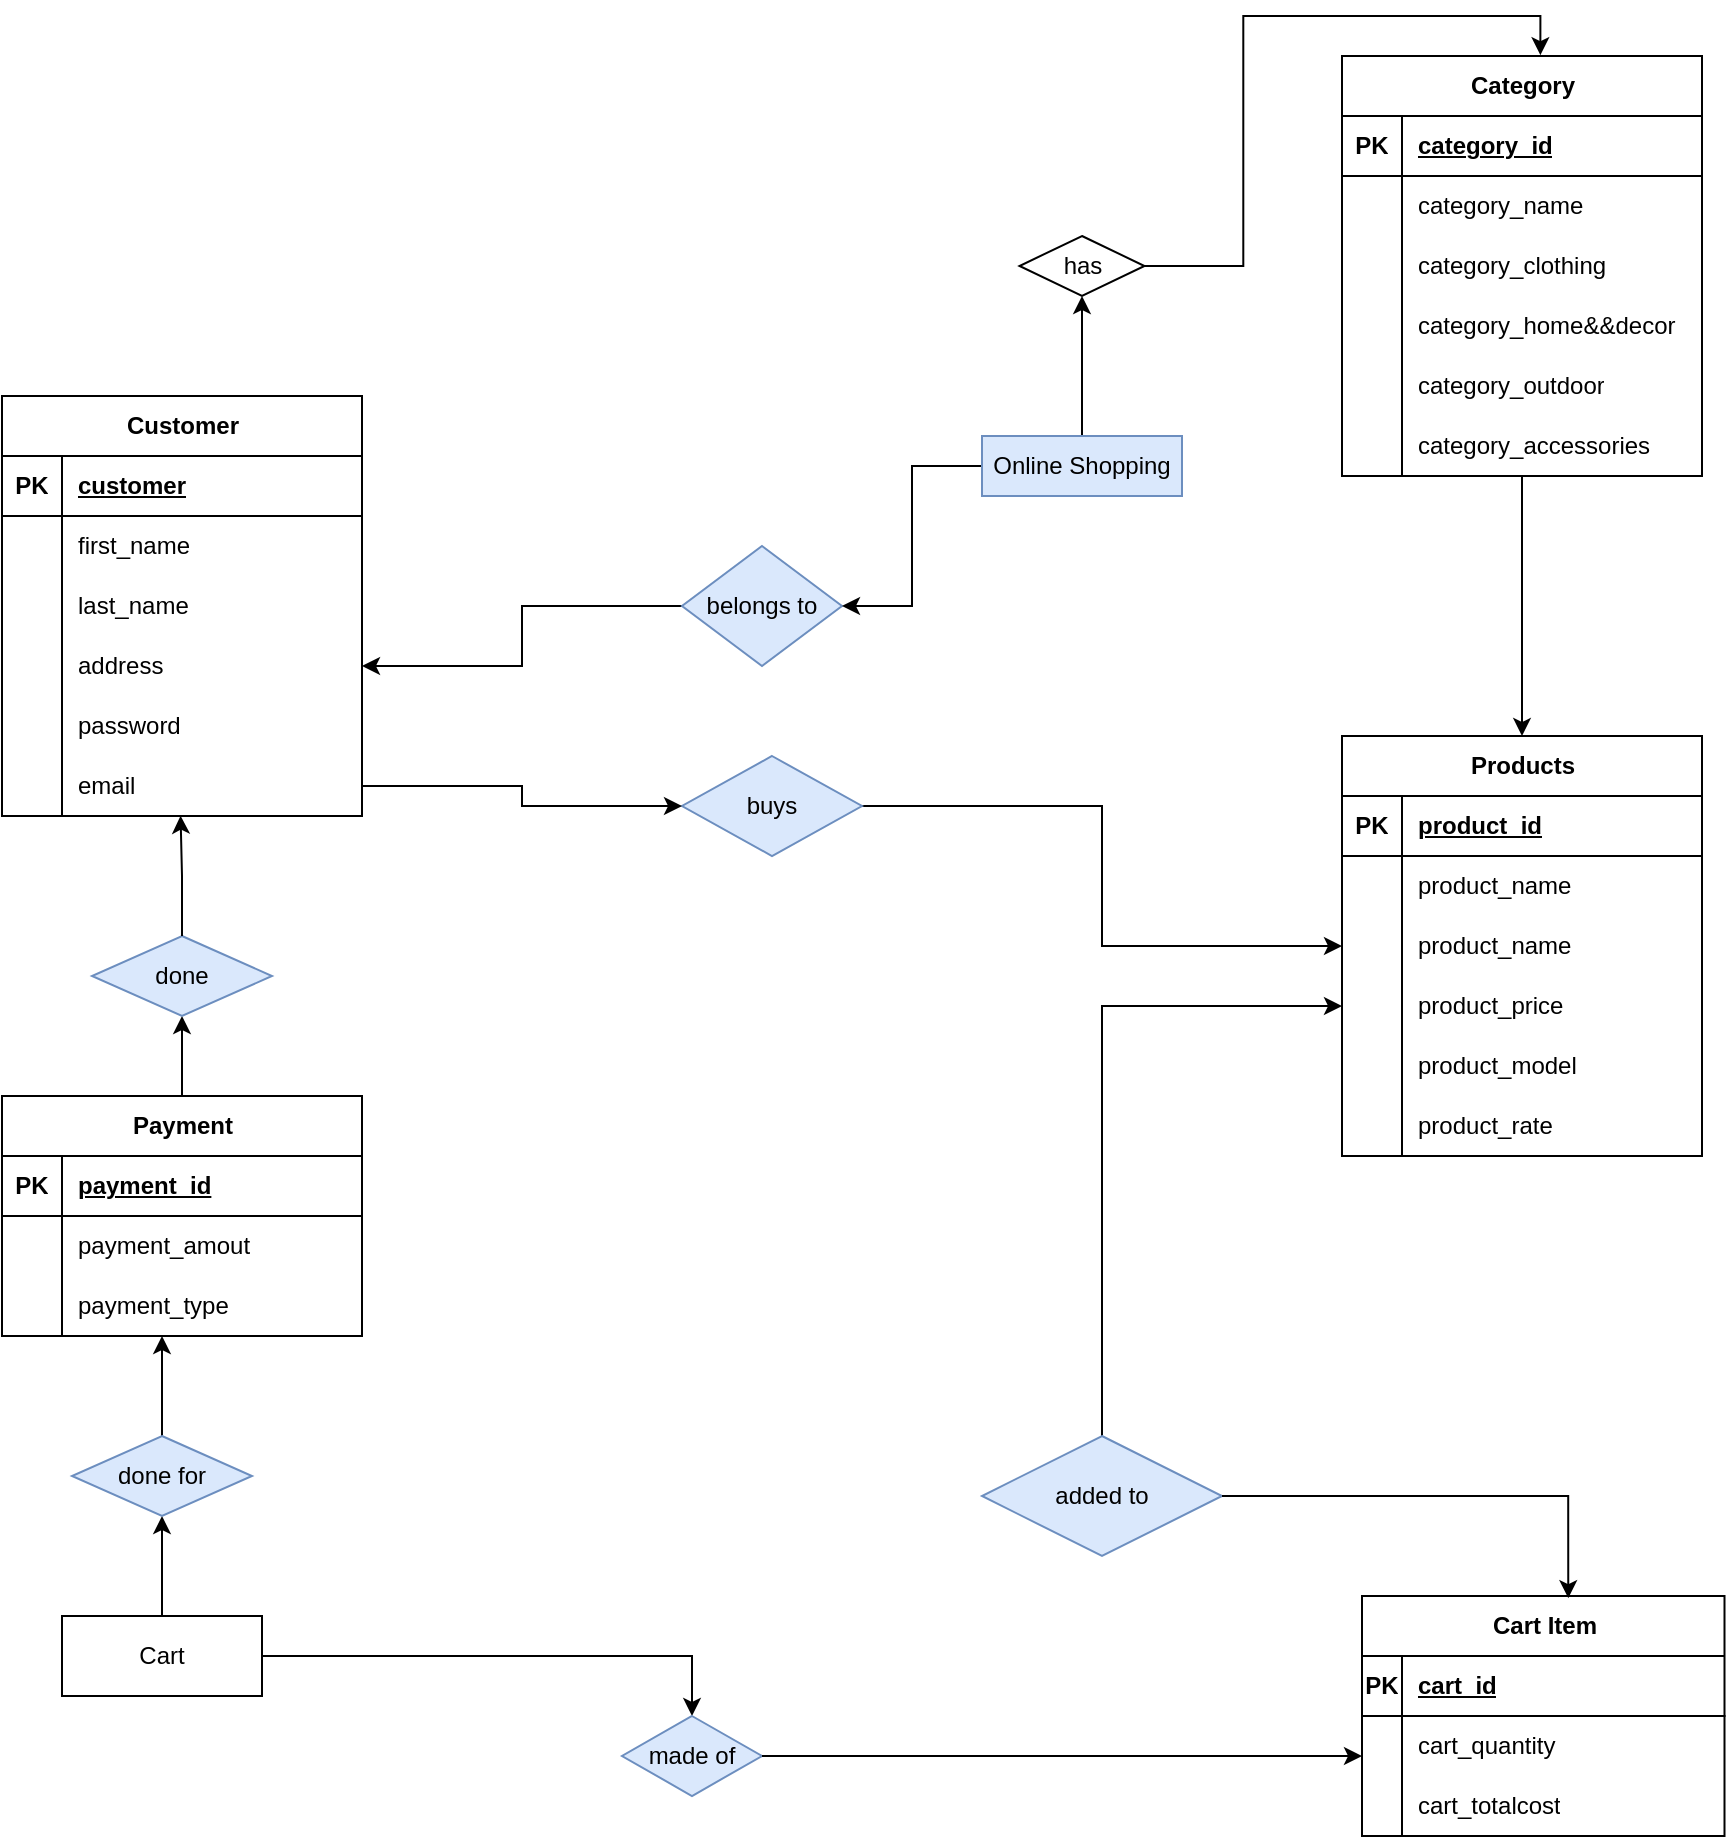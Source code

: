 <mxfile version="24.7.16">
  <diagram name="Page-1" id="o7yV8PxrQTdyhAdAzx74">
    <mxGraphModel dx="1408" dy="911" grid="1" gridSize="10" guides="1" tooltips="1" connect="1" arrows="1" fold="1" page="1" pageScale="1" pageWidth="850" pageHeight="1100" math="0" shadow="0">
      <root>
        <mxCell id="0" />
        <mxCell id="1" parent="0" />
        <mxCell id="FTo_Tq6i05nBY0b6oPM1-36" value="Customer" style="shape=table;startSize=30;container=1;collapsible=1;childLayout=tableLayout;fixedRows=1;rowLines=0;fontStyle=1;align=center;resizeLast=1;html=1;" vertex="1" parent="1">
          <mxGeometry y="310" width="180" height="210" as="geometry" />
        </mxCell>
        <mxCell id="FTo_Tq6i05nBY0b6oPM1-37" value="" style="shape=tableRow;horizontal=0;startSize=0;swimlaneHead=0;swimlaneBody=0;fillColor=none;collapsible=0;dropTarget=0;points=[[0,0.5],[1,0.5]];portConstraint=eastwest;top=0;left=0;right=0;bottom=1;" vertex="1" parent="FTo_Tq6i05nBY0b6oPM1-36">
          <mxGeometry y="30" width="180" height="30" as="geometry" />
        </mxCell>
        <mxCell id="FTo_Tq6i05nBY0b6oPM1-38" value="PK" style="shape=partialRectangle;connectable=0;fillColor=none;top=0;left=0;bottom=0;right=0;fontStyle=1;overflow=hidden;whiteSpace=wrap;html=1;" vertex="1" parent="FTo_Tq6i05nBY0b6oPM1-37">
          <mxGeometry width="30" height="30" as="geometry">
            <mxRectangle width="30" height="30" as="alternateBounds" />
          </mxGeometry>
        </mxCell>
        <mxCell id="FTo_Tq6i05nBY0b6oPM1-39" value="customer" style="shape=partialRectangle;connectable=0;fillColor=none;top=0;left=0;bottom=0;right=0;align=left;spacingLeft=6;fontStyle=5;overflow=hidden;whiteSpace=wrap;html=1;" vertex="1" parent="FTo_Tq6i05nBY0b6oPM1-37">
          <mxGeometry x="30" width="150" height="30" as="geometry">
            <mxRectangle width="150" height="30" as="alternateBounds" />
          </mxGeometry>
        </mxCell>
        <mxCell id="FTo_Tq6i05nBY0b6oPM1-40" value="" style="shape=tableRow;horizontal=0;startSize=0;swimlaneHead=0;swimlaneBody=0;fillColor=none;collapsible=0;dropTarget=0;points=[[0,0.5],[1,0.5]];portConstraint=eastwest;top=0;left=0;right=0;bottom=0;" vertex="1" parent="FTo_Tq6i05nBY0b6oPM1-36">
          <mxGeometry y="60" width="180" height="30" as="geometry" />
        </mxCell>
        <mxCell id="FTo_Tq6i05nBY0b6oPM1-41" value="" style="shape=partialRectangle;connectable=0;fillColor=none;top=0;left=0;bottom=0;right=0;editable=1;overflow=hidden;whiteSpace=wrap;html=1;" vertex="1" parent="FTo_Tq6i05nBY0b6oPM1-40">
          <mxGeometry width="30" height="30" as="geometry">
            <mxRectangle width="30" height="30" as="alternateBounds" />
          </mxGeometry>
        </mxCell>
        <mxCell id="FTo_Tq6i05nBY0b6oPM1-42" value="first_name" style="shape=partialRectangle;connectable=0;fillColor=none;top=0;left=0;bottom=0;right=0;align=left;spacingLeft=6;overflow=hidden;whiteSpace=wrap;html=1;strokeColor=default;" vertex="1" parent="FTo_Tq6i05nBY0b6oPM1-40">
          <mxGeometry x="30" width="150" height="30" as="geometry">
            <mxRectangle width="150" height="30" as="alternateBounds" />
          </mxGeometry>
        </mxCell>
        <mxCell id="FTo_Tq6i05nBY0b6oPM1-43" value="" style="shape=tableRow;horizontal=0;startSize=0;swimlaneHead=0;swimlaneBody=0;fillColor=none;collapsible=0;dropTarget=0;points=[[0,0.5],[1,0.5]];portConstraint=eastwest;top=0;left=0;right=0;bottom=0;" vertex="1" parent="FTo_Tq6i05nBY0b6oPM1-36">
          <mxGeometry y="90" width="180" height="30" as="geometry" />
        </mxCell>
        <mxCell id="FTo_Tq6i05nBY0b6oPM1-44" value="" style="shape=partialRectangle;connectable=0;fillColor=none;top=0;left=0;bottom=0;right=0;editable=1;overflow=hidden;whiteSpace=wrap;html=1;" vertex="1" parent="FTo_Tq6i05nBY0b6oPM1-43">
          <mxGeometry width="30" height="30" as="geometry">
            <mxRectangle width="30" height="30" as="alternateBounds" />
          </mxGeometry>
        </mxCell>
        <mxCell id="FTo_Tq6i05nBY0b6oPM1-45" value="last_name" style="shape=partialRectangle;connectable=0;fillColor=none;top=0;left=0;bottom=0;right=0;align=left;spacingLeft=6;overflow=hidden;whiteSpace=wrap;html=1;" vertex="1" parent="FTo_Tq6i05nBY0b6oPM1-43">
          <mxGeometry x="30" width="150" height="30" as="geometry">
            <mxRectangle width="150" height="30" as="alternateBounds" />
          </mxGeometry>
        </mxCell>
        <mxCell id="FTo_Tq6i05nBY0b6oPM1-46" value="" style="shape=tableRow;horizontal=0;startSize=0;swimlaneHead=0;swimlaneBody=0;fillColor=none;collapsible=0;dropTarget=0;points=[[0,0.5],[1,0.5]];portConstraint=eastwest;top=0;left=0;right=0;bottom=0;" vertex="1" parent="FTo_Tq6i05nBY0b6oPM1-36">
          <mxGeometry y="120" width="180" height="30" as="geometry" />
        </mxCell>
        <mxCell id="FTo_Tq6i05nBY0b6oPM1-47" value="" style="shape=partialRectangle;connectable=0;fillColor=none;top=0;left=0;bottom=0;right=0;editable=1;overflow=hidden;whiteSpace=wrap;html=1;" vertex="1" parent="FTo_Tq6i05nBY0b6oPM1-46">
          <mxGeometry width="30" height="30" as="geometry">
            <mxRectangle width="30" height="30" as="alternateBounds" />
          </mxGeometry>
        </mxCell>
        <mxCell id="FTo_Tq6i05nBY0b6oPM1-48" value="address" style="shape=partialRectangle;connectable=0;fillColor=none;top=0;left=0;bottom=0;right=0;align=left;spacingLeft=6;overflow=hidden;whiteSpace=wrap;html=1;" vertex="1" parent="FTo_Tq6i05nBY0b6oPM1-46">
          <mxGeometry x="30" width="150" height="30" as="geometry">
            <mxRectangle width="150" height="30" as="alternateBounds" />
          </mxGeometry>
        </mxCell>
        <mxCell id="FTo_Tq6i05nBY0b6oPM1-82" style="shape=tableRow;horizontal=0;startSize=0;swimlaneHead=0;swimlaneBody=0;fillColor=none;collapsible=0;dropTarget=0;points=[[0,0.5],[1,0.5]];portConstraint=eastwest;top=0;left=0;right=0;bottom=0;" vertex="1" parent="FTo_Tq6i05nBY0b6oPM1-36">
          <mxGeometry y="150" width="180" height="30" as="geometry" />
        </mxCell>
        <mxCell id="FTo_Tq6i05nBY0b6oPM1-83" style="shape=partialRectangle;connectable=0;fillColor=none;top=0;left=0;bottom=0;right=0;editable=1;overflow=hidden;whiteSpace=wrap;html=1;" vertex="1" parent="FTo_Tq6i05nBY0b6oPM1-82">
          <mxGeometry width="30" height="30" as="geometry">
            <mxRectangle width="30" height="30" as="alternateBounds" />
          </mxGeometry>
        </mxCell>
        <mxCell id="FTo_Tq6i05nBY0b6oPM1-84" value="password" style="shape=partialRectangle;connectable=0;fillColor=none;top=0;left=0;bottom=0;right=0;align=left;spacingLeft=6;overflow=hidden;whiteSpace=wrap;html=1;" vertex="1" parent="FTo_Tq6i05nBY0b6oPM1-82">
          <mxGeometry x="30" width="150" height="30" as="geometry">
            <mxRectangle width="150" height="30" as="alternateBounds" />
          </mxGeometry>
        </mxCell>
        <mxCell id="FTo_Tq6i05nBY0b6oPM1-89" style="shape=tableRow;horizontal=0;startSize=0;swimlaneHead=0;swimlaneBody=0;fillColor=none;collapsible=0;dropTarget=0;points=[[0,0.5],[1,0.5]];portConstraint=eastwest;top=0;left=0;right=0;bottom=0;" vertex="1" parent="FTo_Tq6i05nBY0b6oPM1-36">
          <mxGeometry y="180" width="180" height="30" as="geometry" />
        </mxCell>
        <mxCell id="FTo_Tq6i05nBY0b6oPM1-90" style="shape=partialRectangle;connectable=0;fillColor=none;top=0;left=0;bottom=0;right=0;editable=1;overflow=hidden;whiteSpace=wrap;html=1;" vertex="1" parent="FTo_Tq6i05nBY0b6oPM1-89">
          <mxGeometry width="30" height="30" as="geometry">
            <mxRectangle width="30" height="30" as="alternateBounds" />
          </mxGeometry>
        </mxCell>
        <mxCell id="FTo_Tq6i05nBY0b6oPM1-91" value="email" style="shape=partialRectangle;connectable=0;fillColor=none;top=0;left=0;bottom=0;right=0;align=left;spacingLeft=6;overflow=hidden;whiteSpace=wrap;html=1;" vertex="1" parent="FTo_Tq6i05nBY0b6oPM1-89">
          <mxGeometry x="30" width="150" height="30" as="geometry">
            <mxRectangle width="150" height="30" as="alternateBounds" />
          </mxGeometry>
        </mxCell>
        <mxCell id="FTo_Tq6i05nBY0b6oPM1-210" style="edgeStyle=orthogonalEdgeStyle;rounded=0;orthogonalLoop=1;jettySize=auto;html=1;entryX=0.5;entryY=0;entryDx=0;entryDy=0;" edge="1" parent="1" source="FTo_Tq6i05nBY0b6oPM1-92" target="FTo_Tq6i05nBY0b6oPM1-111">
          <mxGeometry relative="1" as="geometry" />
        </mxCell>
        <mxCell id="FTo_Tq6i05nBY0b6oPM1-92" value="Category" style="shape=table;startSize=30;container=1;collapsible=1;childLayout=tableLayout;fixedRows=1;rowLines=0;fontStyle=1;align=center;resizeLast=1;html=1;" vertex="1" parent="1">
          <mxGeometry x="670" y="140" width="180" height="210" as="geometry" />
        </mxCell>
        <mxCell id="FTo_Tq6i05nBY0b6oPM1-93" value="" style="shape=tableRow;horizontal=0;startSize=0;swimlaneHead=0;swimlaneBody=0;fillColor=none;collapsible=0;dropTarget=0;points=[[0,0.5],[1,0.5]];portConstraint=eastwest;top=0;left=0;right=0;bottom=1;" vertex="1" parent="FTo_Tq6i05nBY0b6oPM1-92">
          <mxGeometry y="30" width="180" height="30" as="geometry" />
        </mxCell>
        <mxCell id="FTo_Tq6i05nBY0b6oPM1-94" value="PK" style="shape=partialRectangle;connectable=0;fillColor=none;top=0;left=0;bottom=0;right=0;fontStyle=1;overflow=hidden;whiteSpace=wrap;html=1;" vertex="1" parent="FTo_Tq6i05nBY0b6oPM1-93">
          <mxGeometry width="30" height="30" as="geometry">
            <mxRectangle width="30" height="30" as="alternateBounds" />
          </mxGeometry>
        </mxCell>
        <mxCell id="FTo_Tq6i05nBY0b6oPM1-95" value="category_id" style="shape=partialRectangle;connectable=0;fillColor=none;top=0;left=0;bottom=0;right=0;align=left;spacingLeft=6;fontStyle=5;overflow=hidden;whiteSpace=wrap;html=1;" vertex="1" parent="FTo_Tq6i05nBY0b6oPM1-93">
          <mxGeometry x="30" width="150" height="30" as="geometry">
            <mxRectangle width="150" height="30" as="alternateBounds" />
          </mxGeometry>
        </mxCell>
        <mxCell id="FTo_Tq6i05nBY0b6oPM1-96" value="" style="shape=tableRow;horizontal=0;startSize=0;swimlaneHead=0;swimlaneBody=0;fillColor=none;collapsible=0;dropTarget=0;points=[[0,0.5],[1,0.5]];portConstraint=eastwest;top=0;left=0;right=0;bottom=0;" vertex="1" parent="FTo_Tq6i05nBY0b6oPM1-92">
          <mxGeometry y="60" width="180" height="30" as="geometry" />
        </mxCell>
        <mxCell id="FTo_Tq6i05nBY0b6oPM1-97" value="" style="shape=partialRectangle;connectable=0;fillColor=none;top=0;left=0;bottom=0;right=0;editable=1;overflow=hidden;whiteSpace=wrap;html=1;" vertex="1" parent="FTo_Tq6i05nBY0b6oPM1-96">
          <mxGeometry width="30" height="30" as="geometry">
            <mxRectangle width="30" height="30" as="alternateBounds" />
          </mxGeometry>
        </mxCell>
        <mxCell id="FTo_Tq6i05nBY0b6oPM1-98" value="category_name" style="shape=partialRectangle;connectable=0;fillColor=none;top=0;left=0;bottom=0;right=0;align=left;spacingLeft=6;overflow=hidden;whiteSpace=wrap;html=1;" vertex="1" parent="FTo_Tq6i05nBY0b6oPM1-96">
          <mxGeometry x="30" width="150" height="30" as="geometry">
            <mxRectangle width="150" height="30" as="alternateBounds" />
          </mxGeometry>
        </mxCell>
        <mxCell id="FTo_Tq6i05nBY0b6oPM1-99" value="" style="shape=tableRow;horizontal=0;startSize=0;swimlaneHead=0;swimlaneBody=0;fillColor=none;collapsible=0;dropTarget=0;points=[[0,0.5],[1,0.5]];portConstraint=eastwest;top=0;left=0;right=0;bottom=0;" vertex="1" parent="FTo_Tq6i05nBY0b6oPM1-92">
          <mxGeometry y="90" width="180" height="30" as="geometry" />
        </mxCell>
        <mxCell id="FTo_Tq6i05nBY0b6oPM1-100" value="" style="shape=partialRectangle;connectable=0;fillColor=none;top=0;left=0;bottom=0;right=0;editable=1;overflow=hidden;whiteSpace=wrap;html=1;" vertex="1" parent="FTo_Tq6i05nBY0b6oPM1-99">
          <mxGeometry width="30" height="30" as="geometry">
            <mxRectangle width="30" height="30" as="alternateBounds" />
          </mxGeometry>
        </mxCell>
        <mxCell id="FTo_Tq6i05nBY0b6oPM1-101" value="category_clothing" style="shape=partialRectangle;connectable=0;fillColor=none;top=0;left=0;bottom=0;right=0;align=left;spacingLeft=6;overflow=hidden;whiteSpace=wrap;html=1;" vertex="1" parent="FTo_Tq6i05nBY0b6oPM1-99">
          <mxGeometry x="30" width="150" height="30" as="geometry">
            <mxRectangle width="150" height="30" as="alternateBounds" />
          </mxGeometry>
        </mxCell>
        <mxCell id="FTo_Tq6i05nBY0b6oPM1-102" value="" style="shape=tableRow;horizontal=0;startSize=0;swimlaneHead=0;swimlaneBody=0;fillColor=none;collapsible=0;dropTarget=0;points=[[0,0.5],[1,0.5]];portConstraint=eastwest;top=0;left=0;right=0;bottom=0;" vertex="1" parent="FTo_Tq6i05nBY0b6oPM1-92">
          <mxGeometry y="120" width="180" height="30" as="geometry" />
        </mxCell>
        <mxCell id="FTo_Tq6i05nBY0b6oPM1-103" value="" style="shape=partialRectangle;connectable=0;fillColor=none;top=0;left=0;bottom=0;right=0;editable=1;overflow=hidden;whiteSpace=wrap;html=1;" vertex="1" parent="FTo_Tq6i05nBY0b6oPM1-102">
          <mxGeometry width="30" height="30" as="geometry">
            <mxRectangle width="30" height="30" as="alternateBounds" />
          </mxGeometry>
        </mxCell>
        <mxCell id="FTo_Tq6i05nBY0b6oPM1-104" value="category_home&amp;amp;&amp;amp;decor" style="shape=partialRectangle;connectable=0;fillColor=none;top=0;left=0;bottom=0;right=0;align=left;spacingLeft=6;overflow=hidden;whiteSpace=wrap;html=1;" vertex="1" parent="FTo_Tq6i05nBY0b6oPM1-102">
          <mxGeometry x="30" width="150" height="30" as="geometry">
            <mxRectangle width="150" height="30" as="alternateBounds" />
          </mxGeometry>
        </mxCell>
        <mxCell id="FTo_Tq6i05nBY0b6oPM1-105" style="shape=tableRow;horizontal=0;startSize=0;swimlaneHead=0;swimlaneBody=0;fillColor=none;collapsible=0;dropTarget=0;points=[[0,0.5],[1,0.5]];portConstraint=eastwest;top=0;left=0;right=0;bottom=0;" vertex="1" parent="FTo_Tq6i05nBY0b6oPM1-92">
          <mxGeometry y="150" width="180" height="30" as="geometry" />
        </mxCell>
        <mxCell id="FTo_Tq6i05nBY0b6oPM1-106" style="shape=partialRectangle;connectable=0;fillColor=none;top=0;left=0;bottom=0;right=0;editable=1;overflow=hidden;whiteSpace=wrap;html=1;" vertex="1" parent="FTo_Tq6i05nBY0b6oPM1-105">
          <mxGeometry width="30" height="30" as="geometry">
            <mxRectangle width="30" height="30" as="alternateBounds" />
          </mxGeometry>
        </mxCell>
        <mxCell id="FTo_Tq6i05nBY0b6oPM1-107" value="category_outdoor" style="shape=partialRectangle;connectable=0;fillColor=none;top=0;left=0;bottom=0;right=0;align=left;spacingLeft=6;overflow=hidden;whiteSpace=wrap;html=1;" vertex="1" parent="FTo_Tq6i05nBY0b6oPM1-105">
          <mxGeometry x="30" width="150" height="30" as="geometry">
            <mxRectangle width="150" height="30" as="alternateBounds" />
          </mxGeometry>
        </mxCell>
        <mxCell id="FTo_Tq6i05nBY0b6oPM1-108" style="shape=tableRow;horizontal=0;startSize=0;swimlaneHead=0;swimlaneBody=0;fillColor=none;collapsible=0;dropTarget=0;points=[[0,0.5],[1,0.5]];portConstraint=eastwest;top=0;left=0;right=0;bottom=0;" vertex="1" parent="FTo_Tq6i05nBY0b6oPM1-92">
          <mxGeometry y="180" width="180" height="30" as="geometry" />
        </mxCell>
        <mxCell id="FTo_Tq6i05nBY0b6oPM1-109" style="shape=partialRectangle;connectable=0;fillColor=none;top=0;left=0;bottom=0;right=0;editable=1;overflow=hidden;whiteSpace=wrap;html=1;" vertex="1" parent="FTo_Tq6i05nBY0b6oPM1-108">
          <mxGeometry width="30" height="30" as="geometry">
            <mxRectangle width="30" height="30" as="alternateBounds" />
          </mxGeometry>
        </mxCell>
        <mxCell id="FTo_Tq6i05nBY0b6oPM1-110" value="category_accessories" style="shape=partialRectangle;connectable=0;fillColor=none;top=0;left=0;bottom=0;right=0;align=left;spacingLeft=6;overflow=hidden;whiteSpace=wrap;html=1;" vertex="1" parent="FTo_Tq6i05nBY0b6oPM1-108">
          <mxGeometry x="30" width="150" height="30" as="geometry">
            <mxRectangle width="150" height="30" as="alternateBounds" />
          </mxGeometry>
        </mxCell>
        <mxCell id="FTo_Tq6i05nBY0b6oPM1-111" value="Products" style="shape=table;startSize=30;container=1;collapsible=1;childLayout=tableLayout;fixedRows=1;rowLines=0;fontStyle=1;align=center;resizeLast=1;html=1;" vertex="1" parent="1">
          <mxGeometry x="670" y="480" width="180" height="210" as="geometry" />
        </mxCell>
        <mxCell id="FTo_Tq6i05nBY0b6oPM1-112" value="" style="shape=tableRow;horizontal=0;startSize=0;swimlaneHead=0;swimlaneBody=0;fillColor=none;collapsible=0;dropTarget=0;points=[[0,0.5],[1,0.5]];portConstraint=eastwest;top=0;left=0;right=0;bottom=1;" vertex="1" parent="FTo_Tq6i05nBY0b6oPM1-111">
          <mxGeometry y="30" width="180" height="30" as="geometry" />
        </mxCell>
        <mxCell id="FTo_Tq6i05nBY0b6oPM1-113" value="PK" style="shape=partialRectangle;connectable=0;fillColor=none;top=0;left=0;bottom=0;right=0;fontStyle=1;overflow=hidden;whiteSpace=wrap;html=1;" vertex="1" parent="FTo_Tq6i05nBY0b6oPM1-112">
          <mxGeometry width="30" height="30" as="geometry">
            <mxRectangle width="30" height="30" as="alternateBounds" />
          </mxGeometry>
        </mxCell>
        <mxCell id="FTo_Tq6i05nBY0b6oPM1-114" value="product_id" style="shape=partialRectangle;connectable=0;fillColor=none;top=0;left=0;bottom=0;right=0;align=left;spacingLeft=6;fontStyle=5;overflow=hidden;whiteSpace=wrap;html=1;" vertex="1" parent="FTo_Tq6i05nBY0b6oPM1-112">
          <mxGeometry x="30" width="150" height="30" as="geometry">
            <mxRectangle width="150" height="30" as="alternateBounds" />
          </mxGeometry>
        </mxCell>
        <mxCell id="FTo_Tq6i05nBY0b6oPM1-199" value="" style="shape=tableRow;horizontal=0;startSize=0;swimlaneHead=0;swimlaneBody=0;fillColor=none;collapsible=0;dropTarget=0;points=[[0,0.5],[1,0.5]];portConstraint=eastwest;top=0;left=0;right=0;bottom=0;" vertex="1" parent="FTo_Tq6i05nBY0b6oPM1-111">
          <mxGeometry y="60" width="180" height="30" as="geometry" />
        </mxCell>
        <mxCell id="FTo_Tq6i05nBY0b6oPM1-200" value="" style="shape=partialRectangle;connectable=0;fillColor=none;top=0;left=0;bottom=0;right=0;editable=1;overflow=hidden;whiteSpace=wrap;html=1;" vertex="1" parent="FTo_Tq6i05nBY0b6oPM1-199">
          <mxGeometry width="30" height="30" as="geometry">
            <mxRectangle width="30" height="30" as="alternateBounds" />
          </mxGeometry>
        </mxCell>
        <mxCell id="FTo_Tq6i05nBY0b6oPM1-201" value="product_name" style="shape=partialRectangle;connectable=0;fillColor=none;top=0;left=0;bottom=0;right=0;align=left;spacingLeft=6;overflow=hidden;whiteSpace=wrap;html=1;" vertex="1" parent="FTo_Tq6i05nBY0b6oPM1-199">
          <mxGeometry x="30" width="150" height="30" as="geometry">
            <mxRectangle width="150" height="30" as="alternateBounds" />
          </mxGeometry>
        </mxCell>
        <mxCell id="FTo_Tq6i05nBY0b6oPM1-115" value="" style="shape=tableRow;horizontal=0;startSize=0;swimlaneHead=0;swimlaneBody=0;fillColor=none;collapsible=0;dropTarget=0;points=[[0,0.5],[1,0.5]];portConstraint=eastwest;top=0;left=0;right=0;bottom=0;" vertex="1" parent="FTo_Tq6i05nBY0b6oPM1-111">
          <mxGeometry y="90" width="180" height="30" as="geometry" />
        </mxCell>
        <mxCell id="FTo_Tq6i05nBY0b6oPM1-116" value="" style="shape=partialRectangle;connectable=0;fillColor=none;top=0;left=0;bottom=0;right=0;editable=1;overflow=hidden;whiteSpace=wrap;html=1;" vertex="1" parent="FTo_Tq6i05nBY0b6oPM1-115">
          <mxGeometry width="30" height="30" as="geometry">
            <mxRectangle width="30" height="30" as="alternateBounds" />
          </mxGeometry>
        </mxCell>
        <mxCell id="FTo_Tq6i05nBY0b6oPM1-117" value="product_name" style="shape=partialRectangle;connectable=0;fillColor=none;top=0;left=0;bottom=0;right=0;align=left;spacingLeft=6;overflow=hidden;whiteSpace=wrap;html=1;" vertex="1" parent="FTo_Tq6i05nBY0b6oPM1-115">
          <mxGeometry x="30" width="150" height="30" as="geometry">
            <mxRectangle width="150" height="30" as="alternateBounds" />
          </mxGeometry>
        </mxCell>
        <mxCell id="FTo_Tq6i05nBY0b6oPM1-118" value="" style="shape=tableRow;horizontal=0;startSize=0;swimlaneHead=0;swimlaneBody=0;fillColor=none;collapsible=0;dropTarget=0;points=[[0,0.5],[1,0.5]];portConstraint=eastwest;top=0;left=0;right=0;bottom=0;" vertex="1" parent="FTo_Tq6i05nBY0b6oPM1-111">
          <mxGeometry y="120" width="180" height="30" as="geometry" />
        </mxCell>
        <mxCell id="FTo_Tq6i05nBY0b6oPM1-119" value="" style="shape=partialRectangle;connectable=0;fillColor=none;top=0;left=0;bottom=0;right=0;editable=1;overflow=hidden;whiteSpace=wrap;html=1;" vertex="1" parent="FTo_Tq6i05nBY0b6oPM1-118">
          <mxGeometry width="30" height="30" as="geometry">
            <mxRectangle width="30" height="30" as="alternateBounds" />
          </mxGeometry>
        </mxCell>
        <mxCell id="FTo_Tq6i05nBY0b6oPM1-120" value="product_price" style="shape=partialRectangle;connectable=0;fillColor=none;top=0;left=0;bottom=0;right=0;align=left;spacingLeft=6;overflow=hidden;whiteSpace=wrap;html=1;" vertex="1" parent="FTo_Tq6i05nBY0b6oPM1-118">
          <mxGeometry x="30" width="150" height="30" as="geometry">
            <mxRectangle width="150" height="30" as="alternateBounds" />
          </mxGeometry>
        </mxCell>
        <mxCell id="FTo_Tq6i05nBY0b6oPM1-121" value="" style="shape=tableRow;horizontal=0;startSize=0;swimlaneHead=0;swimlaneBody=0;fillColor=none;collapsible=0;dropTarget=0;points=[[0,0.5],[1,0.5]];portConstraint=eastwest;top=0;left=0;right=0;bottom=0;" vertex="1" parent="FTo_Tq6i05nBY0b6oPM1-111">
          <mxGeometry y="150" width="180" height="30" as="geometry" />
        </mxCell>
        <mxCell id="FTo_Tq6i05nBY0b6oPM1-122" value="" style="shape=partialRectangle;connectable=0;fillColor=none;top=0;left=0;bottom=0;right=0;editable=1;overflow=hidden;whiteSpace=wrap;html=1;" vertex="1" parent="FTo_Tq6i05nBY0b6oPM1-121">
          <mxGeometry width="30" height="30" as="geometry">
            <mxRectangle width="30" height="30" as="alternateBounds" />
          </mxGeometry>
        </mxCell>
        <mxCell id="FTo_Tq6i05nBY0b6oPM1-123" value="product_model" style="shape=partialRectangle;connectable=0;fillColor=none;top=0;left=0;bottom=0;right=0;align=left;spacingLeft=6;overflow=hidden;whiteSpace=wrap;html=1;" vertex="1" parent="FTo_Tq6i05nBY0b6oPM1-121">
          <mxGeometry x="30" width="150" height="30" as="geometry">
            <mxRectangle width="150" height="30" as="alternateBounds" />
          </mxGeometry>
        </mxCell>
        <mxCell id="FTo_Tq6i05nBY0b6oPM1-136" style="shape=tableRow;horizontal=0;startSize=0;swimlaneHead=0;swimlaneBody=0;fillColor=none;collapsible=0;dropTarget=0;points=[[0,0.5],[1,0.5]];portConstraint=eastwest;top=0;left=0;right=0;bottom=0;" vertex="1" parent="FTo_Tq6i05nBY0b6oPM1-111">
          <mxGeometry y="180" width="180" height="30" as="geometry" />
        </mxCell>
        <mxCell id="FTo_Tq6i05nBY0b6oPM1-137" style="shape=partialRectangle;connectable=0;fillColor=none;top=0;left=0;bottom=0;right=0;editable=1;overflow=hidden;whiteSpace=wrap;html=1;" vertex="1" parent="FTo_Tq6i05nBY0b6oPM1-136">
          <mxGeometry width="30" height="30" as="geometry">
            <mxRectangle width="30" height="30" as="alternateBounds" />
          </mxGeometry>
        </mxCell>
        <mxCell id="FTo_Tq6i05nBY0b6oPM1-138" value="product_rate" style="shape=partialRectangle;connectable=0;fillColor=none;top=0;left=0;bottom=0;right=0;align=left;spacingLeft=6;overflow=hidden;whiteSpace=wrap;html=1;" vertex="1" parent="FTo_Tq6i05nBY0b6oPM1-136">
          <mxGeometry x="30" width="150" height="30" as="geometry">
            <mxRectangle width="150" height="30" as="alternateBounds" />
          </mxGeometry>
        </mxCell>
        <mxCell id="FTo_Tq6i05nBY0b6oPM1-267" style="edgeStyle=orthogonalEdgeStyle;rounded=0;orthogonalLoop=1;jettySize=auto;html=1;entryX=0.5;entryY=1;entryDx=0;entryDy=0;" edge="1" parent="1" source="FTo_Tq6i05nBY0b6oPM1-166" target="FTo_Tq6i05nBY0b6oPM1-265">
          <mxGeometry relative="1" as="geometry" />
        </mxCell>
        <mxCell id="FTo_Tq6i05nBY0b6oPM1-166" value="Payment" style="shape=table;startSize=30;container=1;collapsible=1;childLayout=tableLayout;fixedRows=1;rowLines=0;fontStyle=1;align=center;resizeLast=1;html=1;" vertex="1" parent="1">
          <mxGeometry y="660" width="180" height="120" as="geometry" />
        </mxCell>
        <mxCell id="FTo_Tq6i05nBY0b6oPM1-167" value="" style="shape=tableRow;horizontal=0;startSize=0;swimlaneHead=0;swimlaneBody=0;fillColor=none;collapsible=0;dropTarget=0;points=[[0,0.5],[1,0.5]];portConstraint=eastwest;top=0;left=0;right=0;bottom=1;" vertex="1" parent="FTo_Tq6i05nBY0b6oPM1-166">
          <mxGeometry y="30" width="180" height="30" as="geometry" />
        </mxCell>
        <mxCell id="FTo_Tq6i05nBY0b6oPM1-168" value="PK" style="shape=partialRectangle;connectable=0;fillColor=none;top=0;left=0;bottom=0;right=0;fontStyle=1;overflow=hidden;whiteSpace=wrap;html=1;" vertex="1" parent="FTo_Tq6i05nBY0b6oPM1-167">
          <mxGeometry width="30" height="30" as="geometry">
            <mxRectangle width="30" height="30" as="alternateBounds" />
          </mxGeometry>
        </mxCell>
        <mxCell id="FTo_Tq6i05nBY0b6oPM1-169" value="payment_id" style="shape=partialRectangle;connectable=0;fillColor=none;top=0;left=0;bottom=0;right=0;align=left;spacingLeft=6;fontStyle=5;overflow=hidden;whiteSpace=wrap;html=1;" vertex="1" parent="FTo_Tq6i05nBY0b6oPM1-167">
          <mxGeometry x="30" width="150" height="30" as="geometry">
            <mxRectangle width="150" height="30" as="alternateBounds" />
          </mxGeometry>
        </mxCell>
        <mxCell id="FTo_Tq6i05nBY0b6oPM1-170" value="" style="shape=tableRow;horizontal=0;startSize=0;swimlaneHead=0;swimlaneBody=0;fillColor=none;collapsible=0;dropTarget=0;points=[[0,0.5],[1,0.5]];portConstraint=eastwest;top=0;left=0;right=0;bottom=0;" vertex="1" parent="FTo_Tq6i05nBY0b6oPM1-166">
          <mxGeometry y="60" width="180" height="30" as="geometry" />
        </mxCell>
        <mxCell id="FTo_Tq6i05nBY0b6oPM1-171" value="" style="shape=partialRectangle;connectable=0;fillColor=none;top=0;left=0;bottom=0;right=0;editable=1;overflow=hidden;whiteSpace=wrap;html=1;" vertex="1" parent="FTo_Tq6i05nBY0b6oPM1-170">
          <mxGeometry width="30" height="30" as="geometry">
            <mxRectangle width="30" height="30" as="alternateBounds" />
          </mxGeometry>
        </mxCell>
        <mxCell id="FTo_Tq6i05nBY0b6oPM1-172" value="payment_amout" style="shape=partialRectangle;connectable=0;fillColor=none;top=0;left=0;bottom=0;right=0;align=left;spacingLeft=6;overflow=hidden;whiteSpace=wrap;html=1;" vertex="1" parent="FTo_Tq6i05nBY0b6oPM1-170">
          <mxGeometry x="30" width="150" height="30" as="geometry">
            <mxRectangle width="150" height="30" as="alternateBounds" />
          </mxGeometry>
        </mxCell>
        <mxCell id="FTo_Tq6i05nBY0b6oPM1-173" value="" style="shape=tableRow;horizontal=0;startSize=0;swimlaneHead=0;swimlaneBody=0;fillColor=none;collapsible=0;dropTarget=0;points=[[0,0.5],[1,0.5]];portConstraint=eastwest;top=0;left=0;right=0;bottom=0;" vertex="1" parent="FTo_Tq6i05nBY0b6oPM1-166">
          <mxGeometry y="90" width="180" height="30" as="geometry" />
        </mxCell>
        <mxCell id="FTo_Tq6i05nBY0b6oPM1-174" value="" style="shape=partialRectangle;connectable=0;fillColor=none;top=0;left=0;bottom=0;right=0;editable=1;overflow=hidden;whiteSpace=wrap;html=1;" vertex="1" parent="FTo_Tq6i05nBY0b6oPM1-173">
          <mxGeometry width="30" height="30" as="geometry">
            <mxRectangle width="30" height="30" as="alternateBounds" />
          </mxGeometry>
        </mxCell>
        <mxCell id="FTo_Tq6i05nBY0b6oPM1-175" value="payment_type" style="shape=partialRectangle;connectable=0;fillColor=none;top=0;left=0;bottom=0;right=0;align=left;spacingLeft=6;overflow=hidden;whiteSpace=wrap;html=1;" vertex="1" parent="FTo_Tq6i05nBY0b6oPM1-173">
          <mxGeometry x="30" width="150" height="30" as="geometry">
            <mxRectangle width="150" height="30" as="alternateBounds" />
          </mxGeometry>
        </mxCell>
        <mxCell id="FTo_Tq6i05nBY0b6oPM1-183" style="edgeStyle=orthogonalEdgeStyle;rounded=0;orthogonalLoop=1;jettySize=auto;html=1;entryX=1;entryY=0.5;entryDx=0;entryDy=0;" edge="1" parent="1" source="FTo_Tq6i05nBY0b6oPM1-179" target="FTo_Tq6i05nBY0b6oPM1-46">
          <mxGeometry relative="1" as="geometry" />
        </mxCell>
        <mxCell id="FTo_Tq6i05nBY0b6oPM1-179" value="belongs to" style="shape=rhombus;perimeter=rhombusPerimeter;whiteSpace=wrap;html=1;align=center;fillColor=#dae8fc;strokeColor=#6c8ebf;" vertex="1" parent="1">
          <mxGeometry x="340" y="385" width="80" height="60" as="geometry" />
        </mxCell>
        <mxCell id="FTo_Tq6i05nBY0b6oPM1-188" style="edgeStyle=orthogonalEdgeStyle;rounded=0;orthogonalLoop=1;jettySize=auto;html=1;entryX=1;entryY=0.5;entryDx=0;entryDy=0;" edge="1" parent="1" source="FTo_Tq6i05nBY0b6oPM1-185" target="FTo_Tq6i05nBY0b6oPM1-179">
          <mxGeometry relative="1" as="geometry" />
        </mxCell>
        <mxCell id="FTo_Tq6i05nBY0b6oPM1-190" style="edgeStyle=orthogonalEdgeStyle;rounded=0;orthogonalLoop=1;jettySize=auto;html=1;entryX=0.5;entryY=1;entryDx=0;entryDy=0;" edge="1" parent="1" source="FTo_Tq6i05nBY0b6oPM1-185" target="FTo_Tq6i05nBY0b6oPM1-189">
          <mxGeometry relative="1" as="geometry" />
        </mxCell>
        <mxCell id="FTo_Tq6i05nBY0b6oPM1-185" value="Online Shopping" style="whiteSpace=wrap;html=1;align=center;fillColor=#dae8fc;strokeColor=#6c8ebf;" vertex="1" parent="1">
          <mxGeometry x="490" y="330" width="100" height="30" as="geometry" />
        </mxCell>
        <mxCell id="FTo_Tq6i05nBY0b6oPM1-189" value="has" style="shape=rhombus;perimeter=rhombusPerimeter;whiteSpace=wrap;html=1;align=center;" vertex="1" parent="1">
          <mxGeometry x="508.75" y="230" width="62.5" height="30" as="geometry" />
        </mxCell>
        <mxCell id="FTo_Tq6i05nBY0b6oPM1-192" style="edgeStyle=orthogonalEdgeStyle;rounded=0;orthogonalLoop=1;jettySize=auto;html=1;entryX=0.551;entryY=-0.002;entryDx=0;entryDy=0;entryPerimeter=0;" edge="1" parent="1" source="FTo_Tq6i05nBY0b6oPM1-189" target="FTo_Tq6i05nBY0b6oPM1-92">
          <mxGeometry relative="1" as="geometry" />
        </mxCell>
        <mxCell id="FTo_Tq6i05nBY0b6oPM1-208" style="edgeStyle=orthogonalEdgeStyle;rounded=0;orthogonalLoop=1;jettySize=auto;html=1;" edge="1" parent="1" source="FTo_Tq6i05nBY0b6oPM1-193" target="FTo_Tq6i05nBY0b6oPM1-111">
          <mxGeometry relative="1" as="geometry" />
        </mxCell>
        <mxCell id="FTo_Tq6i05nBY0b6oPM1-193" value="buys" style="shape=rhombus;perimeter=rhombusPerimeter;whiteSpace=wrap;html=1;align=center;fillColor=#dae8fc;strokeColor=#6c8ebf;" vertex="1" parent="1">
          <mxGeometry x="340" y="490" width="90" height="50" as="geometry" />
        </mxCell>
        <mxCell id="FTo_Tq6i05nBY0b6oPM1-196" style="edgeStyle=orthogonalEdgeStyle;rounded=0;orthogonalLoop=1;jettySize=auto;html=1;entryX=0;entryY=0.5;entryDx=0;entryDy=0;" edge="1" parent="1" source="FTo_Tq6i05nBY0b6oPM1-89" target="FTo_Tq6i05nBY0b6oPM1-193">
          <mxGeometry relative="1" as="geometry" />
        </mxCell>
        <mxCell id="FTo_Tq6i05nBY0b6oPM1-211" value="Cart Item" style="shape=table;startSize=30;container=1;collapsible=1;childLayout=tableLayout;fixedRows=1;rowLines=0;fontStyle=1;align=center;resizeLast=1;html=1;" vertex="1" parent="1">
          <mxGeometry x="680" y="910" width="181.25" height="120" as="geometry" />
        </mxCell>
        <mxCell id="FTo_Tq6i05nBY0b6oPM1-212" value="" style="shape=tableRow;horizontal=0;startSize=0;swimlaneHead=0;swimlaneBody=0;fillColor=none;collapsible=0;dropTarget=0;points=[[0,0.5],[1,0.5]];portConstraint=eastwest;top=0;left=0;right=0;bottom=1;" vertex="1" parent="FTo_Tq6i05nBY0b6oPM1-211">
          <mxGeometry y="30" width="181.25" height="30" as="geometry" />
        </mxCell>
        <mxCell id="FTo_Tq6i05nBY0b6oPM1-213" value="PK" style="shape=partialRectangle;connectable=0;fillColor=none;top=0;left=0;bottom=0;right=0;fontStyle=1;overflow=hidden;whiteSpace=wrap;html=1;" vertex="1" parent="FTo_Tq6i05nBY0b6oPM1-212">
          <mxGeometry width="20" height="30" as="geometry">
            <mxRectangle width="20" height="30" as="alternateBounds" />
          </mxGeometry>
        </mxCell>
        <mxCell id="FTo_Tq6i05nBY0b6oPM1-214" value="cart_id" style="shape=partialRectangle;connectable=0;fillColor=none;top=0;left=0;bottom=0;right=0;align=left;spacingLeft=6;fontStyle=5;overflow=hidden;whiteSpace=wrap;html=1;" vertex="1" parent="FTo_Tq6i05nBY0b6oPM1-212">
          <mxGeometry x="20" width="161.25" height="30" as="geometry">
            <mxRectangle width="161.25" height="30" as="alternateBounds" />
          </mxGeometry>
        </mxCell>
        <mxCell id="FTo_Tq6i05nBY0b6oPM1-215" value="" style="shape=tableRow;horizontal=0;startSize=0;swimlaneHead=0;swimlaneBody=0;fillColor=none;collapsible=0;dropTarget=0;points=[[0,0.5],[1,0.5]];portConstraint=eastwest;top=0;left=0;right=0;bottom=0;" vertex="1" parent="FTo_Tq6i05nBY0b6oPM1-211">
          <mxGeometry y="60" width="181.25" height="30" as="geometry" />
        </mxCell>
        <mxCell id="FTo_Tq6i05nBY0b6oPM1-216" value="" style="shape=partialRectangle;connectable=0;fillColor=none;top=0;left=0;bottom=0;right=0;editable=1;overflow=hidden;whiteSpace=wrap;html=1;" vertex="1" parent="FTo_Tq6i05nBY0b6oPM1-215">
          <mxGeometry width="20" height="30" as="geometry">
            <mxRectangle width="20" height="30" as="alternateBounds" />
          </mxGeometry>
        </mxCell>
        <mxCell id="FTo_Tq6i05nBY0b6oPM1-217" value="cart_quantity" style="shape=partialRectangle;connectable=0;fillColor=none;top=0;left=0;bottom=0;right=0;align=left;spacingLeft=6;overflow=hidden;whiteSpace=wrap;html=1;" vertex="1" parent="FTo_Tq6i05nBY0b6oPM1-215">
          <mxGeometry x="20" width="161.25" height="30" as="geometry">
            <mxRectangle width="161.25" height="30" as="alternateBounds" />
          </mxGeometry>
        </mxCell>
        <mxCell id="FTo_Tq6i05nBY0b6oPM1-218" value="" style="shape=tableRow;horizontal=0;startSize=0;swimlaneHead=0;swimlaneBody=0;fillColor=none;collapsible=0;dropTarget=0;points=[[0,0.5],[1,0.5]];portConstraint=eastwest;top=0;left=0;right=0;bottom=0;" vertex="1" parent="FTo_Tq6i05nBY0b6oPM1-211">
          <mxGeometry y="90" width="181.25" height="30" as="geometry" />
        </mxCell>
        <mxCell id="FTo_Tq6i05nBY0b6oPM1-219" value="" style="shape=partialRectangle;connectable=0;fillColor=none;top=0;left=0;bottom=0;right=0;editable=1;overflow=hidden;whiteSpace=wrap;html=1;" vertex="1" parent="FTo_Tq6i05nBY0b6oPM1-218">
          <mxGeometry width="20" height="30" as="geometry">
            <mxRectangle width="20" height="30" as="alternateBounds" />
          </mxGeometry>
        </mxCell>
        <mxCell id="FTo_Tq6i05nBY0b6oPM1-220" value="cart_totalcost" style="shape=partialRectangle;connectable=0;fillColor=none;top=0;left=0;bottom=0;right=0;align=left;spacingLeft=6;overflow=hidden;whiteSpace=wrap;html=1;" vertex="1" parent="FTo_Tq6i05nBY0b6oPM1-218">
          <mxGeometry x="20" width="161.25" height="30" as="geometry">
            <mxRectangle width="161.25" height="30" as="alternateBounds" />
          </mxGeometry>
        </mxCell>
        <mxCell id="FTo_Tq6i05nBY0b6oPM1-239" style="edgeStyle=orthogonalEdgeStyle;rounded=0;orthogonalLoop=1;jettySize=auto;html=1;" edge="1" parent="1" source="FTo_Tq6i05nBY0b6oPM1-232" target="FTo_Tq6i05nBY0b6oPM1-118">
          <mxGeometry relative="1" as="geometry" />
        </mxCell>
        <mxCell id="FTo_Tq6i05nBY0b6oPM1-232" value="added to" style="shape=rhombus;perimeter=rhombusPerimeter;whiteSpace=wrap;html=1;align=center;fillColor=#dae8fc;strokeColor=#6c8ebf;" vertex="1" parent="1">
          <mxGeometry x="490" y="830" width="120" height="60" as="geometry" />
        </mxCell>
        <mxCell id="FTo_Tq6i05nBY0b6oPM1-238" style="edgeStyle=orthogonalEdgeStyle;rounded=0;orthogonalLoop=1;jettySize=auto;html=1;entryX=0.569;entryY=0.009;entryDx=0;entryDy=0;entryPerimeter=0;" edge="1" parent="1" source="FTo_Tq6i05nBY0b6oPM1-232" target="FTo_Tq6i05nBY0b6oPM1-211">
          <mxGeometry relative="1" as="geometry" />
        </mxCell>
        <mxCell id="FTo_Tq6i05nBY0b6oPM1-260" style="edgeStyle=orthogonalEdgeStyle;rounded=0;orthogonalLoop=1;jettySize=auto;html=1;entryX=0.5;entryY=0;entryDx=0;entryDy=0;" edge="1" parent="1" source="FTo_Tq6i05nBY0b6oPM1-253" target="FTo_Tq6i05nBY0b6oPM1-254">
          <mxGeometry relative="1" as="geometry" />
        </mxCell>
        <mxCell id="FTo_Tq6i05nBY0b6oPM1-262" style="edgeStyle=orthogonalEdgeStyle;rounded=0;orthogonalLoop=1;jettySize=auto;html=1;entryX=0.5;entryY=1;entryDx=0;entryDy=0;" edge="1" parent="1" source="FTo_Tq6i05nBY0b6oPM1-253" target="FTo_Tq6i05nBY0b6oPM1-261">
          <mxGeometry relative="1" as="geometry" />
        </mxCell>
        <mxCell id="FTo_Tq6i05nBY0b6oPM1-253" value="Cart" style="whiteSpace=wrap;html=1;align=center;" vertex="1" parent="1">
          <mxGeometry x="30" y="920" width="100" height="40" as="geometry" />
        </mxCell>
        <mxCell id="FTo_Tq6i05nBY0b6oPM1-254" value="made of" style="shape=rhombus;perimeter=rhombusPerimeter;whiteSpace=wrap;html=1;align=center;fillColor=#dae8fc;strokeColor=#6c8ebf;" vertex="1" parent="1">
          <mxGeometry x="310" y="970" width="70" height="40" as="geometry" />
        </mxCell>
        <mxCell id="FTo_Tq6i05nBY0b6oPM1-255" style="edgeStyle=orthogonalEdgeStyle;rounded=0;orthogonalLoop=1;jettySize=auto;html=1;entryX=0;entryY=0.667;entryDx=0;entryDy=0;entryPerimeter=0;" edge="1" parent="1" source="FTo_Tq6i05nBY0b6oPM1-254" target="FTo_Tq6i05nBY0b6oPM1-215">
          <mxGeometry relative="1" as="geometry" />
        </mxCell>
        <mxCell id="FTo_Tq6i05nBY0b6oPM1-264" style="edgeStyle=orthogonalEdgeStyle;rounded=0;orthogonalLoop=1;jettySize=auto;html=1;" edge="1" parent="1" source="FTo_Tq6i05nBY0b6oPM1-261">
          <mxGeometry relative="1" as="geometry">
            <mxPoint x="80" y="780" as="targetPoint" />
          </mxGeometry>
        </mxCell>
        <mxCell id="FTo_Tq6i05nBY0b6oPM1-261" value="done for" style="shape=rhombus;perimeter=rhombusPerimeter;whiteSpace=wrap;html=1;align=center;fillColor=#dae8fc;strokeColor=#6c8ebf;" vertex="1" parent="1">
          <mxGeometry x="35" y="830" width="90" height="40" as="geometry" />
        </mxCell>
        <mxCell id="FTo_Tq6i05nBY0b6oPM1-265" value="done" style="shape=rhombus;perimeter=rhombusPerimeter;whiteSpace=wrap;html=1;align=center;fillColor=#dae8fc;strokeColor=#6c8ebf;" vertex="1" parent="1">
          <mxGeometry x="45" y="580" width="90" height="40" as="geometry" />
        </mxCell>
        <mxCell id="FTo_Tq6i05nBY0b6oPM1-268" style="edgeStyle=orthogonalEdgeStyle;rounded=0;orthogonalLoop=1;jettySize=auto;html=1;entryX=0.496;entryY=0.995;entryDx=0;entryDy=0;entryPerimeter=0;" edge="1" parent="1" source="FTo_Tq6i05nBY0b6oPM1-265" target="FTo_Tq6i05nBY0b6oPM1-89">
          <mxGeometry relative="1" as="geometry" />
        </mxCell>
      </root>
    </mxGraphModel>
  </diagram>
</mxfile>
